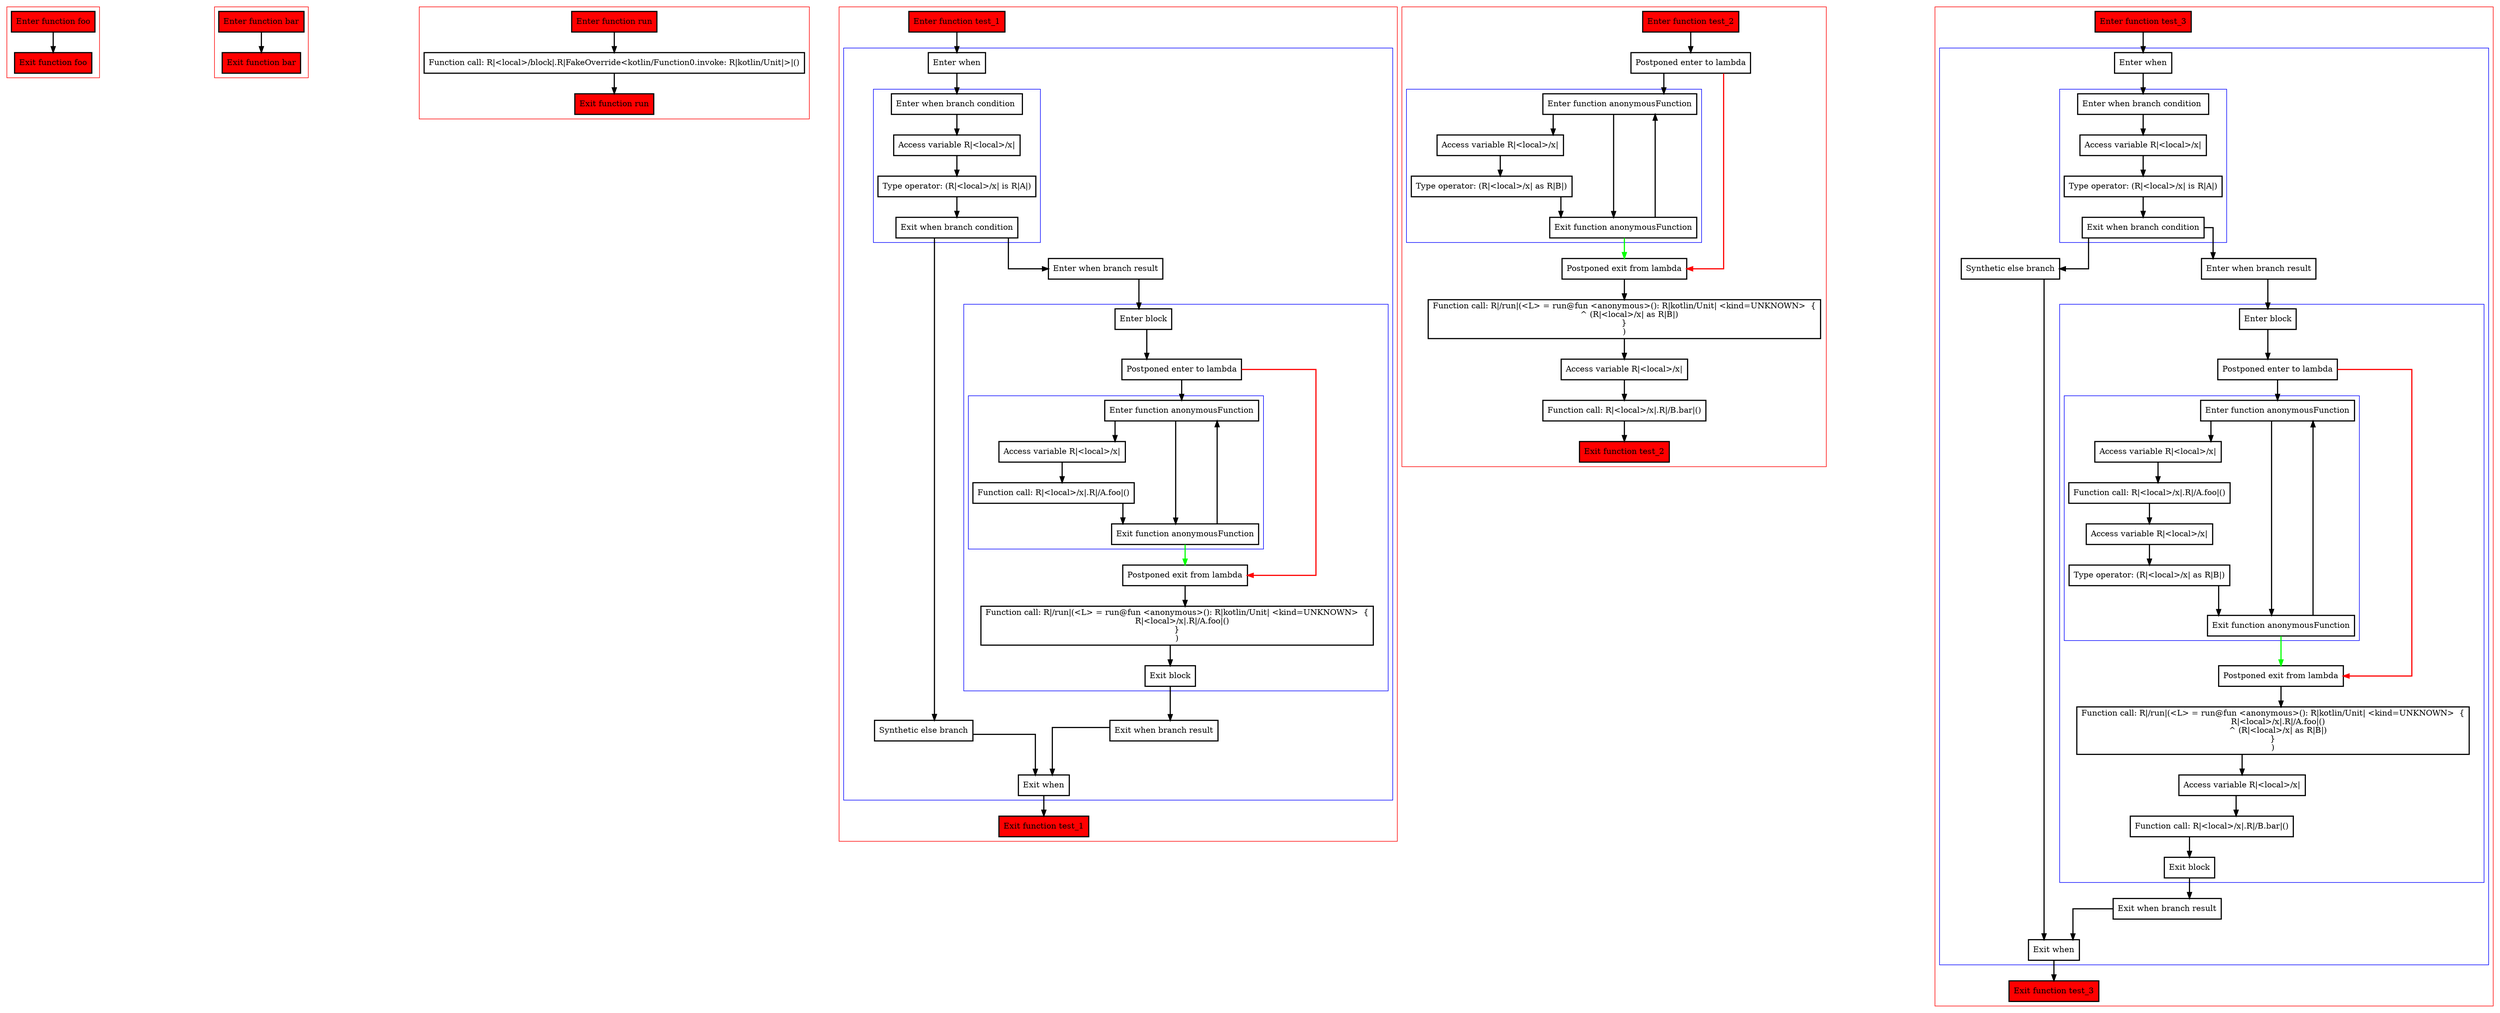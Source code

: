 digraph inPlaceLambdas_kt {
    graph [splines=ortho nodesep=3]
    node [shape=box penwidth=2]
    edge [penwidth=2]

    subgraph cluster_0 {
        color=red
        0 [label="Enter function foo" style="filled" fillcolor=red];
        1 [label="Exit function foo" style="filled" fillcolor=red];
    }

    0 -> {1};

    subgraph cluster_1 {
        color=red
        2 [label="Enter function bar" style="filled" fillcolor=red];
        3 [label="Exit function bar" style="filled" fillcolor=red];
    }

    2 -> {3};

    subgraph cluster_2 {
        color=red
        4 [label="Enter function run" style="filled" fillcolor=red];
        5 [label="Function call: R|<local>/block|.R|FakeOverride<kotlin/Function0.invoke: R|kotlin/Unit|>|()"];
        6 [label="Exit function run" style="filled" fillcolor=red];
    }

    4 -> {5};
    5 -> {6};

    subgraph cluster_3 {
        color=red
        7 [label="Enter function test_1" style="filled" fillcolor=red];
        subgraph cluster_4 {
            color=blue
            8 [label="Enter when"];
            subgraph cluster_5 {
                color=blue
                9 [label="Enter when branch condition "];
                10 [label="Access variable R|<local>/x|"];
                11 [label="Type operator: (R|<local>/x| is R|A|)"];
                12 [label="Exit when branch condition"];
            }
            13 [label="Synthetic else branch"];
            14 [label="Enter when branch result"];
            subgraph cluster_6 {
                color=blue
                15 [label="Enter block"];
                16 [label="Postponed enter to lambda"];
                subgraph cluster_7 {
                    color=blue
                    17 [label="Enter function anonymousFunction"];
                    18 [label="Access variable R|<local>/x|"];
                    19 [label="Function call: R|<local>/x|.R|/A.foo|()"];
                    20 [label="Exit function anonymousFunction"];
                }
                21 [label="Postponed exit from lambda"];
                22 [label="Function call: R|/run|(<L> = run@fun <anonymous>(): R|kotlin/Unit| <kind=UNKNOWN>  {
    R|<local>/x|.R|/A.foo|()
}
)"];
                23 [label="Exit block"];
            }
            24 [label="Exit when branch result"];
            25 [label="Exit when"];
        }
        26 [label="Exit function test_1" style="filled" fillcolor=red];
    }

    7 -> {8};
    8 -> {9};
    9 -> {10};
    10 -> {11};
    11 -> {12};
    12 -> {14 13};
    13 -> {25};
    14 -> {15};
    15 -> {16};
    16 -> {17};
    16 -> {21} [color=red];
    17 -> {20 18};
    18 -> {19};
    19 -> {20};
    20 -> {17};
    20 -> {21} [color=green];
    21 -> {22};
    22 -> {23};
    23 -> {24};
    24 -> {25};
    25 -> {26};

    subgraph cluster_8 {
        color=red
        27 [label="Enter function test_2" style="filled" fillcolor=red];
        28 [label="Postponed enter to lambda"];
        subgraph cluster_9 {
            color=blue
            29 [label="Enter function anonymousFunction"];
            30 [label="Access variable R|<local>/x|"];
            31 [label="Type operator: (R|<local>/x| as R|B|)"];
            32 [label="Exit function anonymousFunction"];
        }
        33 [label="Postponed exit from lambda"];
        34 [label="Function call: R|/run|(<L> = run@fun <anonymous>(): R|kotlin/Unit| <kind=UNKNOWN>  {
    ^ (R|<local>/x| as R|B|)
}
)"];
        35 [label="Access variable R|<local>/x|"];
        36 [label="Function call: R|<local>/x|.R|/B.bar|()"];
        37 [label="Exit function test_2" style="filled" fillcolor=red];
    }

    27 -> {28};
    28 -> {29};
    28 -> {33} [color=red];
    29 -> {32 30};
    30 -> {31};
    31 -> {32};
    32 -> {29};
    32 -> {33} [color=green];
    33 -> {34};
    34 -> {35};
    35 -> {36};
    36 -> {37};

    subgraph cluster_10 {
        color=red
        38 [label="Enter function test_3" style="filled" fillcolor=red];
        subgraph cluster_11 {
            color=blue
            39 [label="Enter when"];
            subgraph cluster_12 {
                color=blue
                40 [label="Enter when branch condition "];
                41 [label="Access variable R|<local>/x|"];
                42 [label="Type operator: (R|<local>/x| is R|A|)"];
                43 [label="Exit when branch condition"];
            }
            44 [label="Synthetic else branch"];
            45 [label="Enter when branch result"];
            subgraph cluster_13 {
                color=blue
                46 [label="Enter block"];
                47 [label="Postponed enter to lambda"];
                subgraph cluster_14 {
                    color=blue
                    48 [label="Enter function anonymousFunction"];
                    49 [label="Access variable R|<local>/x|"];
                    50 [label="Function call: R|<local>/x|.R|/A.foo|()"];
                    51 [label="Access variable R|<local>/x|"];
                    52 [label="Type operator: (R|<local>/x| as R|B|)"];
                    53 [label="Exit function anonymousFunction"];
                }
                54 [label="Postponed exit from lambda"];
                55 [label="Function call: R|/run|(<L> = run@fun <anonymous>(): R|kotlin/Unit| <kind=UNKNOWN>  {
    R|<local>/x|.R|/A.foo|()
    ^ (R|<local>/x| as R|B|)
}
)"];
                56 [label="Access variable R|<local>/x|"];
                57 [label="Function call: R|<local>/x|.R|/B.bar|()"];
                58 [label="Exit block"];
            }
            59 [label="Exit when branch result"];
            60 [label="Exit when"];
        }
        61 [label="Exit function test_3" style="filled" fillcolor=red];
    }

    38 -> {39};
    39 -> {40};
    40 -> {41};
    41 -> {42};
    42 -> {43};
    43 -> {45 44};
    44 -> {60};
    45 -> {46};
    46 -> {47};
    47 -> {48};
    47 -> {54} [color=red];
    48 -> {53 49};
    49 -> {50};
    50 -> {51};
    51 -> {52};
    52 -> {53};
    53 -> {48};
    53 -> {54} [color=green];
    54 -> {55};
    55 -> {56};
    56 -> {57};
    57 -> {58};
    58 -> {59};
    59 -> {60};
    60 -> {61};

}
